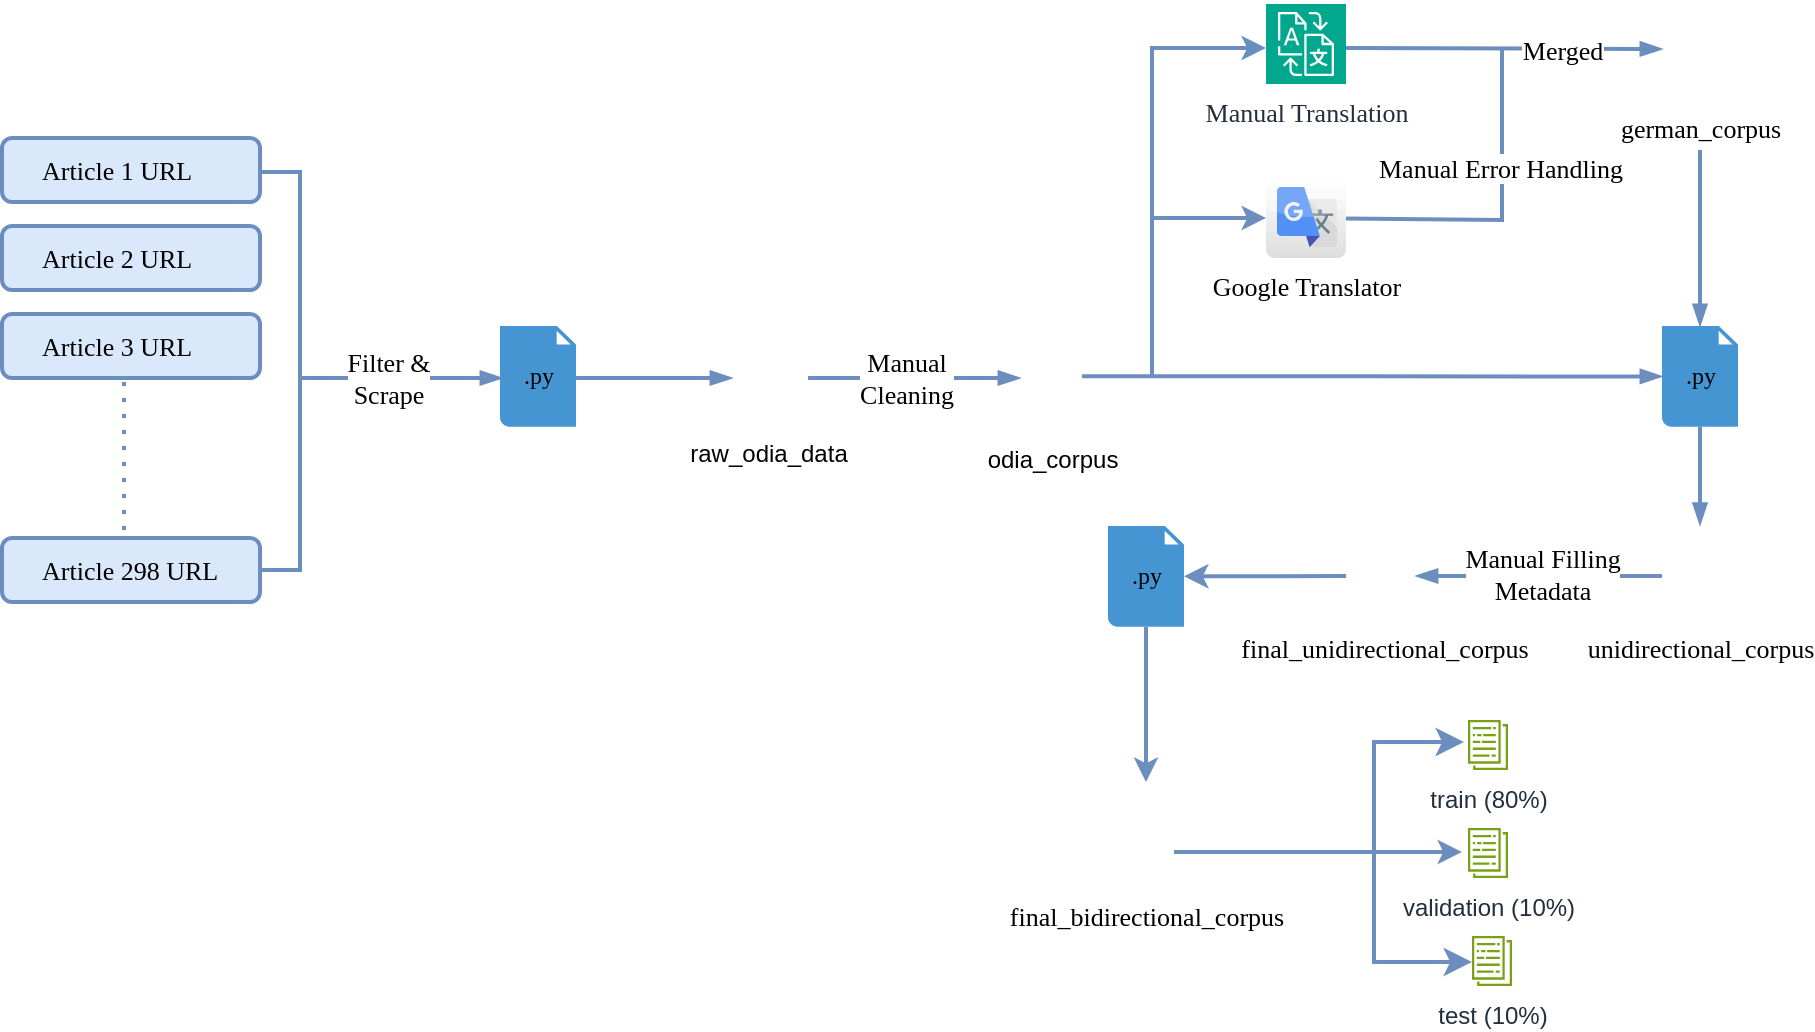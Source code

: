 <mxfile version="27.2.0">
  <diagram name="Page-1" id="0QOyUkpBbnDS7t_BQTro">
    <mxGraphModel grid="0" page="1" gridSize="10" guides="1" tooltips="1" connect="1" arrows="1" fold="1" pageScale="1" pageWidth="1654" pageHeight="2336" math="0" shadow="0">
      <root>
        <mxCell id="0" />
        <mxCell id="1" parent="0" />
        <mxCell id="Sh905TkL9wa8EV8ZEFPq-2" value="Article 1 URL" style="html=1;shadow=0;dashed=0;shape=mxgraph.bootstrap.rrect;rSize=5;strokeColor=#6c8ebf;strokeWidth=2;fillColor=#dae8fc;whiteSpace=wrap;align=left;verticalAlign=middle;spacingLeft=10;fontSize=13;spacing=10;fontFamily=Times New Roman;" vertex="1" parent="1">
          <mxGeometry x="55" y="190" width="129" height="32" as="geometry" />
        </mxCell>
        <mxCell id="Sh905TkL9wa8EV8ZEFPq-3" value="Article 2 URL" style="html=1;shadow=0;dashed=0;shape=mxgraph.bootstrap.rrect;rSize=5;strokeColor=#6c8ebf;strokeWidth=2;fillColor=#dae8fc;whiteSpace=wrap;align=left;verticalAlign=middle;spacingLeft=10;fontSize=13;spacing=10;fontFamily=Times New Roman;" vertex="1" parent="1">
          <mxGeometry x="55" y="234" width="129" height="32" as="geometry" />
        </mxCell>
        <mxCell id="Sh905TkL9wa8EV8ZEFPq-4" value="Article 3 URL" style="html=1;shadow=0;dashed=0;shape=mxgraph.bootstrap.rrect;rSize=5;strokeColor=#6c8ebf;strokeWidth=2;fillColor=#dae8fc;whiteSpace=wrap;align=left;verticalAlign=middle;spacingLeft=10;fontSize=13;spacing=10;fontFamily=Times New Roman;" vertex="1" parent="1">
          <mxGeometry x="55" y="278" width="129" height="32" as="geometry" />
        </mxCell>
        <mxCell id="Sh905TkL9wa8EV8ZEFPq-5" value="Article 298 URL" style="html=1;shadow=0;dashed=0;shape=mxgraph.bootstrap.rrect;rSize=5;strokeColor=#6c8ebf;strokeWidth=2;fillColor=#dae8fc;whiteSpace=wrap;align=left;verticalAlign=middle;spacingLeft=10;fontSize=13;spacing=10;fontFamily=Times New Roman;" vertex="1" parent="1">
          <mxGeometry x="55" y="390" width="129" height="32" as="geometry" />
        </mxCell>
        <mxCell id="Sh905TkL9wa8EV8ZEFPq-7" value="" style="endArrow=none;dashed=1;html=1;dashPattern=1 3;strokeWidth=2;rounded=0;fillColor=#dae8fc;strokeColor=#6c8ebf;" edge="1" parent="1">
          <mxGeometry width="50" height="50" relative="1" as="geometry">
            <mxPoint x="116" y="386" as="sourcePoint" />
            <mxPoint x="116" y="312" as="targetPoint" />
          </mxGeometry>
        </mxCell>
        <mxCell id="Sh905TkL9wa8EV8ZEFPq-10" value=".py" style="shadow=0;dashed=0;html=1;strokeColor=none;fillColor=#4495D1;labelPosition=center;verticalLabelPosition=middle;verticalAlign=middle;align=center;outlineConnect=0;shape=mxgraph.veeam.2d.file;fontFamily=Times New Roman;" vertex="1" parent="1">
          <mxGeometry x="304" y="284" width="38" height="50.4" as="geometry" />
        </mxCell>
        <mxCell id="Sh905TkL9wa8EV8ZEFPq-13" value="" style="strokeWidth=2;html=1;shape=mxgraph.flowchart.annotation_1;align=left;pointerEvents=1;direction=west;fillColor=#dae8fc;strokeColor=#6c8ebf;" vertex="1" parent="1">
          <mxGeometry x="184" y="207" width="20" height="199" as="geometry" />
        </mxCell>
        <mxCell id="Sh905TkL9wa8EV8ZEFPq-15" value="" style="edgeStyle=elbowEdgeStyle;fontSize=12;html=1;endArrow=blockThin;endFill=1;rounded=0;fillColor=#dae8fc;strokeColor=#6c8ebf;strokeWidth=2;elbow=vertical;" edge="1" parent="1">
          <mxGeometry width="160" relative="1" as="geometry">
            <mxPoint x="204" y="310" as="sourcePoint" />
            <mxPoint x="305" y="310.3" as="targetPoint" />
          </mxGeometry>
        </mxCell>
        <mxCell id="Sh905TkL9wa8EV8ZEFPq-18" value="Filter &amp;amp;&lt;br&gt;Scrape" style="edgeLabel;html=1;align=center;verticalAlign=middle;resizable=0;points=[];fontSize=13;fontStyle=0;fontFamily=Times New Roman;" vertex="1" connectable="0" parent="Sh905TkL9wa8EV8ZEFPq-15">
          <mxGeometry x="-0.309" y="-1" relative="1" as="geometry">
            <mxPoint x="9" y="-1" as="offset" />
          </mxGeometry>
        </mxCell>
        <mxCell id="Sh905TkL9wa8EV8ZEFPq-16" value="" style="edgeStyle=elbowEdgeStyle;fontSize=12;html=1;endArrow=blockThin;endFill=1;rounded=0;fillColor=#dae8fc;strokeColor=#6c8ebf;strokeWidth=2;" edge="1" parent="1">
          <mxGeometry width="160" relative="1" as="geometry">
            <mxPoint x="342" y="310" as="sourcePoint" />
            <mxPoint x="420" y="310" as="targetPoint" />
          </mxGeometry>
        </mxCell>
        <mxCell id="Sh905TkL9wa8EV8ZEFPq-17" value="" style="edgeStyle=elbowEdgeStyle;fontSize=12;html=1;endArrow=blockThin;endFill=1;rounded=0;fillColor=#dae8fc;strokeColor=#6c8ebf;strokeWidth=2;elbow=vertical;" edge="1" parent="1">
          <mxGeometry width="160" relative="1" as="geometry">
            <mxPoint x="458" y="310" as="sourcePoint" />
            <mxPoint x="564" y="310" as="targetPoint" />
          </mxGeometry>
        </mxCell>
        <mxCell id="Sh905TkL9wa8EV8ZEFPq-19" value="&lt;font&gt;&lt;span&gt;Manual&lt;br&gt;Cleaning&lt;/span&gt;&lt;/font&gt;" style="edgeLabel;html=1;align=center;verticalAlign=middle;resizable=0;points=[];fontSize=13;fontStyle=0;fontFamily=Times New Roman;" vertex="1" connectable="0" parent="Sh905TkL9wa8EV8ZEFPq-17">
          <mxGeometry x="-0.072" y="5" relative="1" as="geometry">
            <mxPoint y="5" as="offset" />
          </mxGeometry>
        </mxCell>
        <mxCell id="Sh905TkL9wa8EV8ZEFPq-21" value="&lt;font style=&quot;font-size: 13px;&quot; face=&quot;Times New Roman&quot;&gt;Google Translator&lt;/font&gt;" style="dashed=0;outlineConnect=0;html=1;align=center;labelPosition=center;verticalLabelPosition=bottom;verticalAlign=top;shape=mxgraph.webicons.translate;gradientColor=#DFDEDE;strokeWidth=53;" vertex="1" parent="1">
          <mxGeometry x="687" y="210" width="40" height="40" as="geometry" />
        </mxCell>
        <mxCell id="Sh905TkL9wa8EV8ZEFPq-23" value="&lt;font style=&quot;font-size: 13px;&quot; face=&quot;Times New Roman&quot;&gt;Manual Translation&lt;/font&gt;" style="sketch=0;points=[[0,0,0],[0.25,0,0],[0.5,0,0],[0.75,0,0],[1,0,0],[0,1,0],[0.25,1,0],[0.5,1,0],[0.75,1,0],[1,1,0],[0,0.25,0],[0,0.5,0],[0,0.75,0],[1,0.25,0],[1,0.5,0],[1,0.75,0]];outlineConnect=0;fontColor=#232F3E;fillColor=#01A88D;strokeColor=#ffffff;dashed=0;verticalLabelPosition=bottom;verticalAlign=top;align=center;html=1;fontSize=12;fontStyle=0;shape=mxgraph.aws4.resourceIcon;resIcon=mxgraph.aws4.translate;" vertex="1" parent="1">
          <mxGeometry x="687" y="123" width="40" height="40" as="geometry" />
        </mxCell>
        <mxCell id="Sh905TkL9wa8EV8ZEFPq-26" value="" style="edgeStyle=elbowEdgeStyle;fontSize=12;html=1;endArrow=blockThin;endFill=1;rounded=0;fillColor=#dae8fc;strokeColor=#6c8ebf;strokeWidth=2;exitX=0.895;exitY=0.44;exitDx=0;exitDy=0;exitPerimeter=0;" edge="1" parent="1" source="Sh905TkL9wa8EV8ZEFPq-43" target="Sh905TkL9wa8EV8ZEFPq-31">
          <mxGeometry width="160" relative="1" as="geometry">
            <mxPoint x="602" y="310" as="sourcePoint" />
            <mxPoint x="844" y="397" as="targetPoint" />
          </mxGeometry>
        </mxCell>
        <mxCell id="Sh905TkL9wa8EV8ZEFPq-28" value="" style="endArrow=classic;html=1;rounded=0;fillColor=#dae8fc;strokeColor=#6c8ebf;strokeWidth=2;" edge="1" parent="1" target="Sh905TkL9wa8EV8ZEFPq-21">
          <mxGeometry width="50" height="50" relative="1" as="geometry">
            <mxPoint x="631" y="230" as="sourcePoint" />
            <mxPoint x="684" y="230" as="targetPoint" />
          </mxGeometry>
        </mxCell>
        <mxCell id="Sh905TkL9wa8EV8ZEFPq-29" value="" style="endArrow=classic;html=1;rounded=0;fillColor=#dae8fc;strokeColor=#6c8ebf;strokeWidth=2;" edge="1" parent="1">
          <mxGeometry width="50" height="50" relative="1" as="geometry">
            <mxPoint x="631" y="145" as="sourcePoint" />
            <mxPoint x="687" y="145" as="targetPoint" />
          </mxGeometry>
        </mxCell>
        <mxCell id="Sh905TkL9wa8EV8ZEFPq-30" value="" style="endArrow=none;html=1;rounded=0;fillColor=#dae8fc;strokeColor=#6c8ebf;strokeWidth=2;" edge="1" parent="1">
          <mxGeometry width="50" height="50" relative="1" as="geometry">
            <mxPoint x="630" y="309" as="sourcePoint" />
            <mxPoint x="630" y="144" as="targetPoint" />
          </mxGeometry>
        </mxCell>
        <mxCell id="Sh905TkL9wa8EV8ZEFPq-31" value=".py" style="shadow=0;dashed=0;html=1;strokeColor=none;fillColor=#4495D1;labelPosition=center;verticalLabelPosition=middle;verticalAlign=middle;align=center;outlineConnect=0;shape=mxgraph.veeam.2d.file;fontFamily=Times New Roman;" vertex="1" parent="1">
          <mxGeometry x="885" y="284" width="38" height="50.4" as="geometry" />
        </mxCell>
        <mxCell id="Sh905TkL9wa8EV8ZEFPq-35" value="" style="edgeStyle=elbowEdgeStyle;fontSize=12;html=1;endArrow=blockThin;endFill=1;rounded=0;fillColor=#dae8fc;strokeColor=#6c8ebf;strokeWidth=2;elbow=vertical;entryX=0;entryY=0.5;entryDx=0;entryDy=0;" edge="1" parent="1" target="Sh905TkL9wa8EV8ZEFPq-45">
          <mxGeometry width="160" relative="1" as="geometry">
            <mxPoint x="727" y="145" as="sourcePoint" />
            <mxPoint x="850" y="145.5" as="targetPoint" />
          </mxGeometry>
        </mxCell>
        <mxCell id="Sh905TkL9wa8EV8ZEFPq-57" value="&lt;font style=&quot;font-size: 13px;&quot; face=&quot;Times New Roman&quot;&gt;Merged&lt;/font&gt;" style="edgeLabel;html=1;align=center;verticalAlign=middle;resizable=0;points=[];" vertex="1" connectable="0" parent="Sh905TkL9wa8EV8ZEFPq-35">
          <mxGeometry x="0.306" relative="1" as="geometry">
            <mxPoint x="4" as="offset" />
          </mxGeometry>
        </mxCell>
        <mxCell id="Sh905TkL9wa8EV8ZEFPq-40" value="" style="edgeStyle=elbowEdgeStyle;fontSize=12;html=1;endArrow=blockThin;endFill=1;rounded=0;fillColor=#dae8fc;strokeColor=#6c8ebf;strokeWidth=2;entryX=0.487;entryY=0;entryDx=0;entryDy=0;entryPerimeter=0;" edge="1" parent="1" target="Sh905TkL9wa8EV8ZEFPq-31">
          <mxGeometry width="160" relative="1" as="geometry">
            <mxPoint x="904" y="196" as="sourcePoint" />
            <mxPoint x="903.5" y="250" as="targetPoint" />
            <Array as="points">
              <mxPoint x="904" y="285" />
            </Array>
          </mxGeometry>
        </mxCell>
        <mxCell id="Sh905TkL9wa8EV8ZEFPq-41" value="" style="edgeStyle=elbowEdgeStyle;fontSize=12;html=1;endArrow=blockThin;endFill=1;rounded=0;fillColor=#dae8fc;strokeColor=#6c8ebf;strokeWidth=2;" edge="1" parent="1" source="Sh905TkL9wa8EV8ZEFPq-31">
          <mxGeometry width="160" relative="1" as="geometry">
            <mxPoint x="903.5" y="337.4" as="sourcePoint" />
            <mxPoint x="904" y="383.4" as="targetPoint" />
          </mxGeometry>
        </mxCell>
        <mxCell id="Sh905TkL9wa8EV8ZEFPq-43" value="odia_corpus" style="shape=image;html=1;verticalAlign=top;verticalLabelPosition=bottom;labelBackgroundColor=#ffffff;imageAspect=0;image=https://cdn2.iconfinder.com/data/icons/boxicons-solid-vol-2/24/bxs-file-txt-128.png;imageBackground=none;" vertex="1" parent="1">
          <mxGeometry x="561" y="287" width="38" height="50.4" as="geometry" />
        </mxCell>
        <mxCell id="Sh905TkL9wa8EV8ZEFPq-45" value="&lt;font style=&quot;font-size: 13px;&quot; face=&quot;Times New Roman&quot;&gt;german_corpus&lt;/font&gt;" style="shape=image;html=1;verticalAlign=top;verticalLabelPosition=bottom;labelBackgroundColor=#ffffff;imageAspect=0;image=https://cdn2.iconfinder.com/data/icons/boxicons-solid-vol-2/24/bxs-file-txt-128.png;imageBackground=none;" vertex="1" parent="1">
          <mxGeometry x="885" y="121" width="38" height="50.4" as="geometry" />
        </mxCell>
        <mxCell id="Sh905TkL9wa8EV8ZEFPq-46" value="raw_odia_data" style="shape=image;html=1;verticalAlign=top;verticalLabelPosition=bottom;labelBackgroundColor=#ffffff;imageAspect=0;image=https://cdn2.iconfinder.com/data/icons/boxicons-solid-vol-2/24/bxs-file-txt-128.png;imageBackground=none;" vertex="1" parent="1">
          <mxGeometry x="419" y="284" width="38" height="50.4" as="geometry" />
        </mxCell>
        <mxCell id="Sh905TkL9wa8EV8ZEFPq-48" value="&lt;font style=&quot;font-size: 13px;&quot; face=&quot;Times New Roman&quot;&gt;unidirectional_corpus&lt;/font&gt;" style="shape=image;html=1;verticalAlign=top;verticalLabelPosition=bottom;labelBackgroundColor=#ffffff;imageAspect=0;image=https://cdn2.iconfinder.com/data/icons/boxicons-solid-vol-2/24/bxs-file-json-128.png" vertex="1" parent="1">
          <mxGeometry x="885" y="380.8" width="38" height="50.4" as="geometry" />
        </mxCell>
        <mxCell id="Sh905TkL9wa8EV8ZEFPq-54" value="" style="endArrow=none;html=1;rounded=0;strokeWidth=2;fillColor=#dae8fc;strokeColor=#6c8ebf;" edge="1" parent="1" source="Sh905TkL9wa8EV8ZEFPq-21">
          <mxGeometry width="50" height="50" relative="1" as="geometry">
            <mxPoint x="746" y="231" as="sourcePoint" />
            <mxPoint x="805" y="145" as="targetPoint" />
            <Array as="points">
              <mxPoint x="805" y="231" />
            </Array>
          </mxGeometry>
        </mxCell>
        <mxCell id="Sh905TkL9wa8EV8ZEFPq-55" value="Manual Error Handling" style="edgeLabel;html=1;align=center;verticalAlign=middle;resizable=0;points=[];fontSize=13;fontFamily=Times New Roman;" vertex="1" connectable="0" parent="Sh905TkL9wa8EV8ZEFPq-54">
          <mxGeometry x="0.269" y="1" relative="1" as="geometry">
            <mxPoint as="offset" />
          </mxGeometry>
        </mxCell>
        <mxCell id="Sh905TkL9wa8EV8ZEFPq-58" value="&lt;font style=&quot;font-size: 13px;&quot; face=&quot;Times New Roman&quot;&gt;final_unidirectional_corpus&lt;/font&gt;" style="shape=image;html=1;verticalAlign=top;verticalLabelPosition=bottom;labelBackgroundColor=#ffffff;imageAspect=0;image=https://cdn2.iconfinder.com/data/icons/boxicons-solid-vol-2/24/bxs-file-json-128.png" vertex="1" parent="1">
          <mxGeometry x="727" y="380.8" width="38" height="50.4" as="geometry" />
        </mxCell>
        <mxCell id="Sh905TkL9wa8EV8ZEFPq-59" value="" style="edgeStyle=elbowEdgeStyle;fontSize=12;html=1;endArrow=blockThin;endFill=1;rounded=0;fillColor=#dae8fc;strokeColor=#6c8ebf;strokeWidth=2;elbow=vertical;" edge="1" parent="1">
          <mxGeometry width="160" relative="1" as="geometry">
            <mxPoint x="885" y="409" as="sourcePoint" />
            <mxPoint x="762" y="409" as="targetPoint" />
          </mxGeometry>
        </mxCell>
        <mxCell id="Sh905TkL9wa8EV8ZEFPq-60" value="&lt;font style=&quot;font-size: 13px;&quot; face=&quot;Times New Roman&quot;&gt;Manual Filling&lt;/font&gt;&lt;div&gt;&lt;font style=&quot;font-size: 13px;&quot; face=&quot;Times New Roman&quot;&gt;Metadata&lt;/font&gt;&lt;/div&gt;" style="edgeLabel;html=1;align=center;verticalAlign=middle;resizable=0;points=[];" vertex="1" connectable="0" parent="Sh905TkL9wa8EV8ZEFPq-59">
          <mxGeometry x="0.22" relative="1" as="geometry">
            <mxPoint x="15" y="-1" as="offset" />
          </mxGeometry>
        </mxCell>
        <mxCell id="Sh905TkL9wa8EV8ZEFPq-61" value=".py" style="shadow=0;dashed=0;html=1;strokeColor=none;fillColor=#4495D1;labelPosition=center;verticalLabelPosition=middle;verticalAlign=middle;align=center;outlineConnect=0;shape=mxgraph.veeam.2d.file;fontFamily=Times New Roman;" vertex="1" parent="1">
          <mxGeometry x="608" y="384" width="38" height="50.4" as="geometry" />
        </mxCell>
        <mxCell id="Sh905TkL9wa8EV8ZEFPq-65" value="" style="endArrow=classic;html=1;rounded=0;fillColor=#dae8fc;strokeColor=#6c8ebf;strokeWidth=2;" edge="1" parent="1" target="Sh905TkL9wa8EV8ZEFPq-61">
          <mxGeometry width="50" height="50" relative="1" as="geometry">
            <mxPoint x="727" y="409" as="sourcePoint" />
            <mxPoint x="555" y="298" as="targetPoint" />
          </mxGeometry>
        </mxCell>
        <mxCell id="Sh905TkL9wa8EV8ZEFPq-66" value="" style="endArrow=classic;html=1;rounded=0;fillColor=#dae8fc;strokeColor=#6c8ebf;strokeWidth=2;" edge="1" parent="1" source="Sh905TkL9wa8EV8ZEFPq-61">
          <mxGeometry width="50" height="50" relative="1" as="geometry">
            <mxPoint x="624" y="445" as="sourcePoint" />
            <mxPoint x="627" y="512" as="targetPoint" />
          </mxGeometry>
        </mxCell>
        <mxCell id="Sh905TkL9wa8EV8ZEFPq-67" value="&lt;font style=&quot;font-size: 13px;&quot; face=&quot;Times New Roman&quot;&gt;final_bidirectional_corpus&lt;/font&gt;" style="shape=image;html=1;verticalAlign=top;verticalLabelPosition=bottom;labelBackgroundColor=#ffffff;imageAspect=0;image=https://cdn2.iconfinder.com/data/icons/boxicons-solid-vol-2/24/bxs-file-json-128.png" vertex="1" parent="1">
          <mxGeometry x="608" y="515" width="38" height="50.4" as="geometry" />
        </mxCell>
        <mxCell id="eJN8SRspl8KUviiAl16v-1" value="" style="edgeStyle=elbowEdgeStyle;elbow=horizontal;endArrow=classic;html=1;curved=0;rounded=0;endSize=8;startSize=8;strokeWidth=2;fillColor=#dae8fc;strokeColor=#6c8ebf;" edge="1" parent="1">
          <mxGeometry width="50" height="50" relative="1" as="geometry">
            <mxPoint x="641" y="547" as="sourcePoint" />
            <mxPoint x="786" y="492" as="targetPoint" />
            <Array as="points">
              <mxPoint x="741" y="549" />
            </Array>
          </mxGeometry>
        </mxCell>
        <mxCell id="eJN8SRspl8KUviiAl16v-3" value="" style="edgeStyle=segmentEdgeStyle;endArrow=classic;html=1;curved=0;rounded=0;endSize=8;startSize=8;strokeWidth=2;fillColor=#dae8fc;strokeColor=#6c8ebf;" edge="1" parent="1" target="eJN8SRspl8KUviiAl16v-9">
          <mxGeometry width="50" height="50" relative="1" as="geometry">
            <mxPoint x="741" y="540" as="sourcePoint" />
            <mxPoint x="787" y="590" as="targetPoint" />
            <Array as="points">
              <mxPoint x="741" y="602" />
            </Array>
          </mxGeometry>
        </mxCell>
        <mxCell id="eJN8SRspl8KUviiAl16v-4" value="" style="endArrow=classic;html=1;rounded=0;fillColor=#dae8fc;strokeColor=#6c8ebf;strokeWidth=2;" edge="1" parent="1">
          <mxGeometry width="50" height="50" relative="1" as="geometry">
            <mxPoint x="740" y="547" as="sourcePoint" />
            <mxPoint x="785" y="547" as="targetPoint" />
          </mxGeometry>
        </mxCell>
        <mxCell id="eJN8SRspl8KUviiAl16v-7" value="train (80%)" style="sketch=0;outlineConnect=0;fontColor=#232F3E;gradientColor=none;fillColor=#7AA116;strokeColor=none;dashed=0;verticalLabelPosition=bottom;verticalAlign=top;align=center;html=1;fontSize=12;fontStyle=0;pointerEvents=1;shape=mxgraph.aws4.data_set;" vertex="1" parent="1">
          <mxGeometry x="788" y="480" width="20" height="27" as="geometry" />
        </mxCell>
        <mxCell id="eJN8SRspl8KUviiAl16v-8" value="validation (10%)" style="sketch=0;outlineConnect=0;fontColor=#232F3E;gradientColor=none;fillColor=#7AA116;strokeColor=none;dashed=0;verticalLabelPosition=bottom;verticalAlign=top;align=center;html=1;fontSize=12;fontStyle=0;pointerEvents=1;shape=mxgraph.aws4.data_set;" vertex="1" parent="1">
          <mxGeometry x="788" y="534" width="20" height="27" as="geometry" />
        </mxCell>
        <mxCell id="eJN8SRspl8KUviiAl16v-9" value="test (10%)" style="sketch=0;outlineConnect=0;fontColor=#232F3E;gradientColor=none;fillColor=#7AA116;strokeColor=none;dashed=0;verticalLabelPosition=bottom;verticalAlign=top;align=center;html=1;fontSize=12;fontStyle=0;pointerEvents=1;shape=mxgraph.aws4.data_set;" vertex="1" parent="1">
          <mxGeometry x="790" y="588" width="20" height="27" as="geometry" />
        </mxCell>
      </root>
    </mxGraphModel>
  </diagram>
</mxfile>
